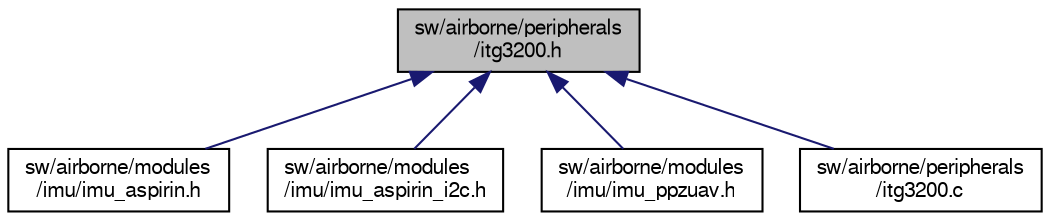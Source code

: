 digraph "sw/airborne/peripherals/itg3200.h"
{
  edge [fontname="FreeSans",fontsize="10",labelfontname="FreeSans",labelfontsize="10"];
  node [fontname="FreeSans",fontsize="10",shape=record];
  Node1 [label="sw/airborne/peripherals\l/itg3200.h",height=0.2,width=0.4,color="black", fillcolor="grey75", style="filled", fontcolor="black"];
  Node1 -> Node2 [dir="back",color="midnightblue",fontsize="10",style="solid",fontname="FreeSans"];
  Node2 [label="sw/airborne/modules\l/imu/imu_aspirin.h",height=0.2,width=0.4,color="black", fillcolor="white", style="filled",URL="$imu__aspirin_8h.html",tooltip="Interface for the Aspirin v1.x IMU using SPI for the accelerometer. "];
  Node1 -> Node3 [dir="back",color="midnightblue",fontsize="10",style="solid",fontname="FreeSans"];
  Node3 [label="sw/airborne/modules\l/imu/imu_aspirin_i2c.h",height=0.2,width=0.4,color="black", fillcolor="white", style="filled",URL="$imu__aspirin__i2c_8h.html"];
  Node1 -> Node4 [dir="back",color="midnightblue",fontsize="10",style="solid",fontname="FreeSans"];
  Node4 [label="sw/airborne/modules\l/imu/imu_ppzuav.h",height=0.2,width=0.4,color="black", fillcolor="white", style="filled",URL="$imu__ppzuav_8h.html",tooltip="Driver for the PPZUAV IMU. "];
  Node1 -> Node5 [dir="back",color="midnightblue",fontsize="10",style="solid",fontname="FreeSans"];
  Node5 [label="sw/airborne/peripherals\l/itg3200.c",height=0.2,width=0.4,color="black", fillcolor="white", style="filled",URL="$itg3200_8c.html",tooltip="Driver for ITG3200. "];
}
